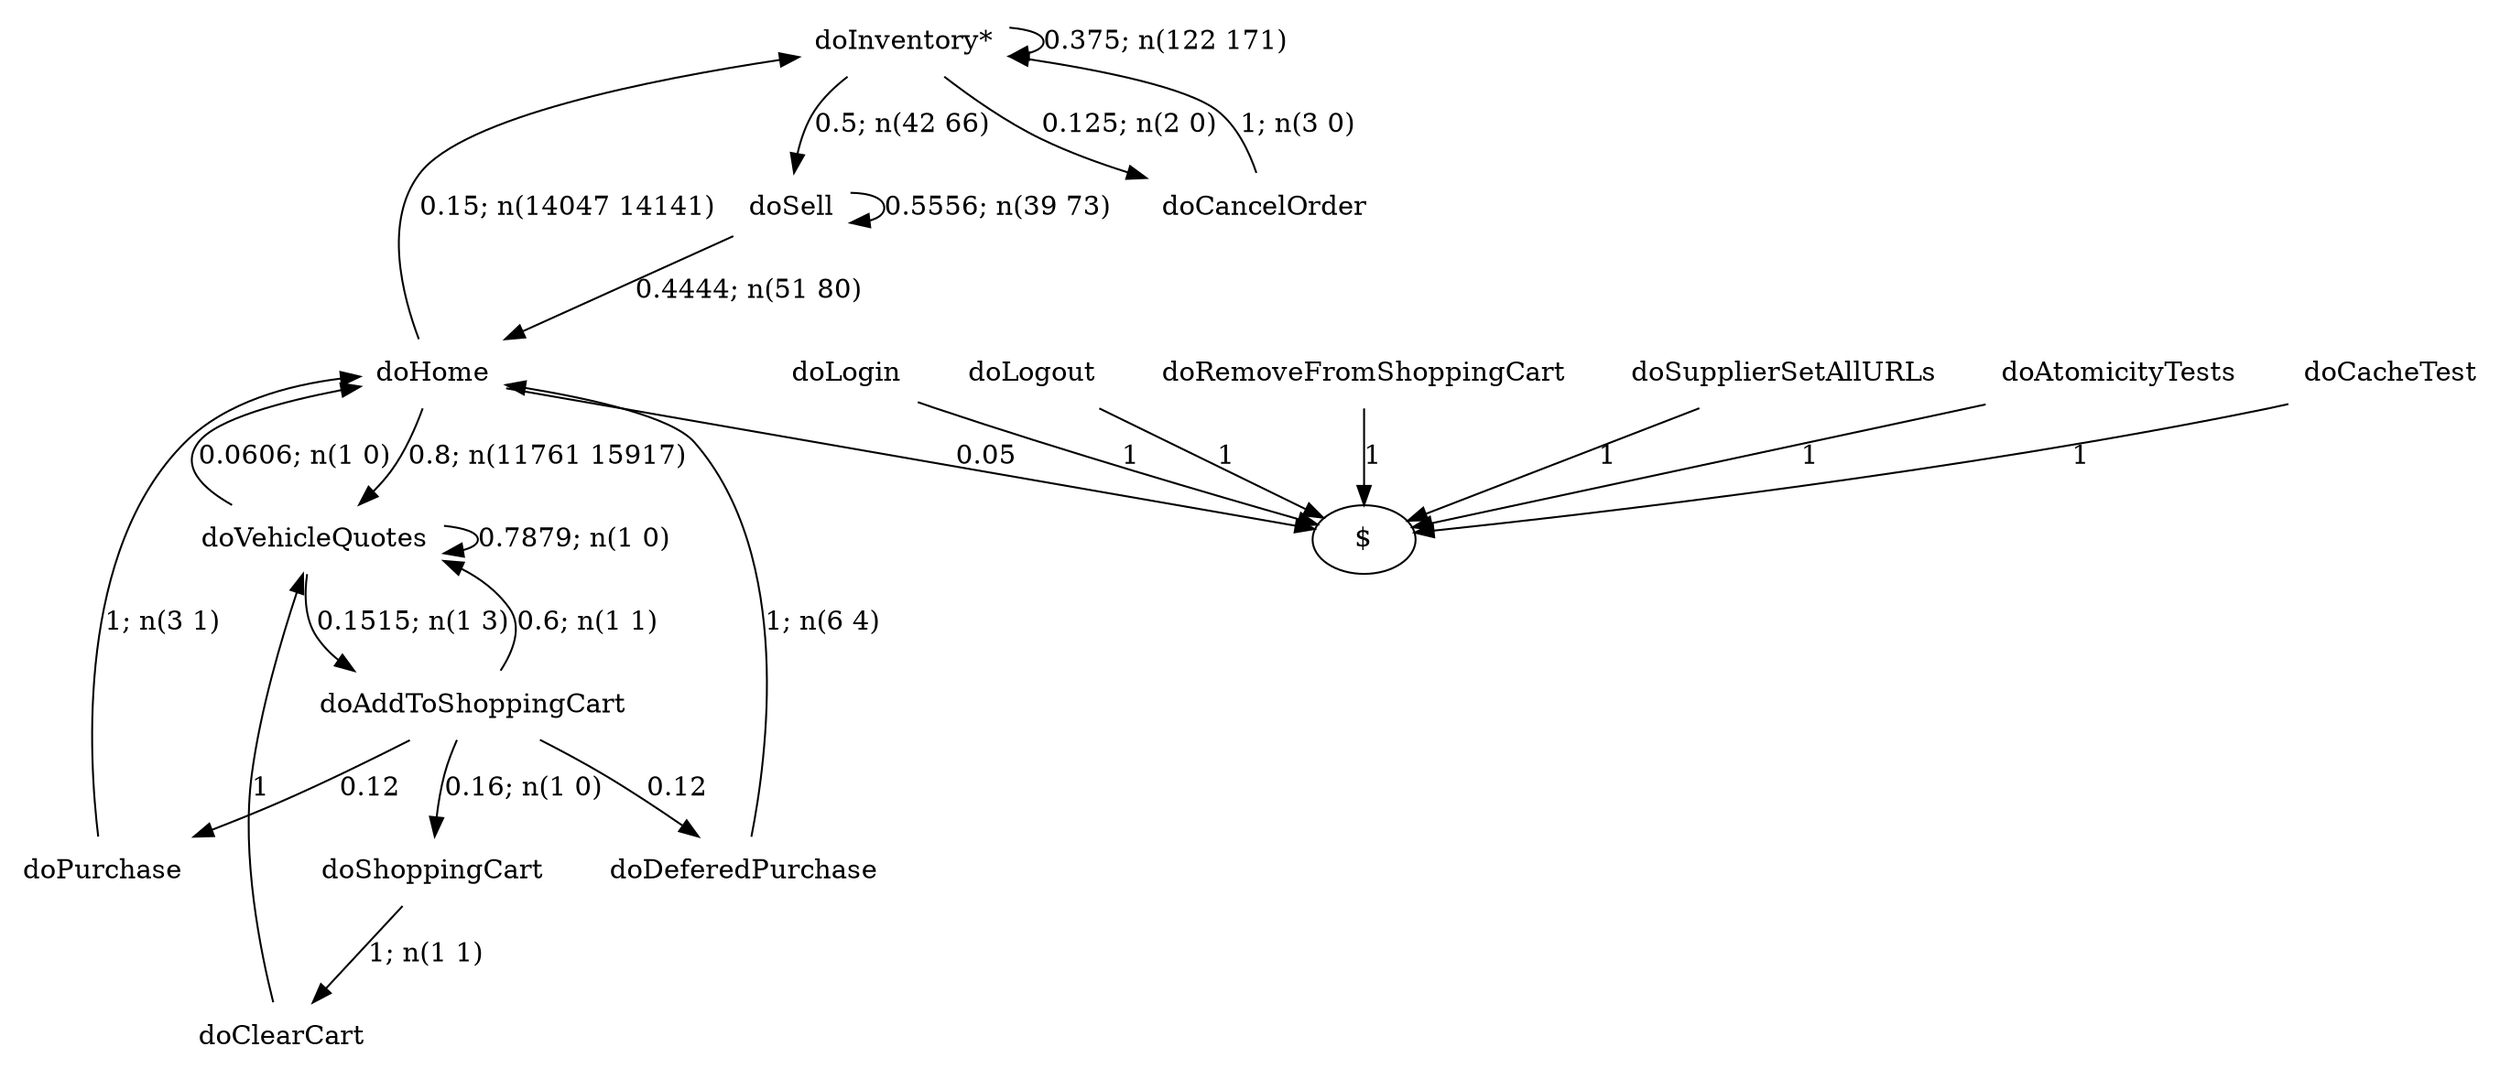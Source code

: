 digraph G {"doInventory*" [label="doInventory*",shape=none];"doSupplierSetAllURLs" [label="doSupplierSetAllURLs",shape=none];"doAtomicityTests" [label="doAtomicityTests",shape=none];"doCacheTest" [label="doCacheTest",shape=none];"doLogin" [label="doLogin",shape=none];"doVehicleQuotes" [label="doVehicleQuotes",shape=none];"doAddToShoppingCart" [label="doAddToShoppingCart",shape=none];"doDeferedPurchase" [label="doDeferedPurchase",shape=none];"doHome" [label="doHome",shape=none];"doShoppingCart" [label="doShoppingCart",shape=none];"doClearCart" [label="doClearCart",shape=none];"doPurchase" [label="doPurchase",shape=none];"doSell" [label="doSell",shape=none];"doLogout" [label="doLogout",shape=none];"doCancelOrder" [label="doCancelOrder",shape=none];"doRemoveFromShoppingCart" [label="doRemoveFromShoppingCart",shape=none];"doInventory*"->"doInventory*" [style=solid,label="0.375; n(122 171)"];"doInventory*"->"doSell" [style=solid,label="0.5; n(42 66)"];"doInventory*"->"doCancelOrder" [style=solid,label="0.125; n(2 0)"];"doSupplierSetAllURLs"->"$" [style=solid,label="1"];"doAtomicityTests"->"$" [style=solid,label="1"];"doCacheTest"->"$" [style=solid,label="1"];"doLogin"->"$" [style=solid,label="1"];"doVehicleQuotes"->"doVehicleQuotes" [style=solid,label="0.7879; n(1 0)"];"doVehicleQuotes"->"doAddToShoppingCart" [style=solid,label="0.1515; n(1 3)"];"doVehicleQuotes"->"doHome" [style=solid,label="0.0606; n(1 0)"];"doAddToShoppingCart"->"doVehicleQuotes" [style=solid,label="0.6; n(1 1)"];"doAddToShoppingCart"->"doDeferedPurchase" [style=solid,label="0.12"];"doAddToShoppingCart"->"doShoppingCart" [style=solid,label="0.16; n(1 0)"];"doAddToShoppingCart"->"doPurchase" [style=solid,label="0.12"];"doDeferedPurchase"->"doHome" [style=solid,label="1; n(6 4)"];"doHome"->"doInventory*" [style=solid,label="0.15; n(14047 14141)"];"doHome"->"doVehicleQuotes" [style=solid,label="0.8; n(11761 15917)"];"doHome"->"$" [style=solid,label="0.05"];"doShoppingCart"->"doClearCart" [style=solid,label="1; n(1 1)"];"doClearCart"->"doVehicleQuotes" [style=solid,label="1"];"doPurchase"->"doHome" [style=solid,label="1; n(3 1)"];"doSell"->"doHome" [style=solid,label="0.4444; n(51 80)"];"doSell"->"doSell" [style=solid,label="0.5556; n(39 73)"];"doLogout"->"$" [style=solid,label="1"];"doCancelOrder"->"doInventory*" [style=solid,label="1; n(3 0)"];"doRemoveFromShoppingCart"->"$" [style=solid,label="1"];}